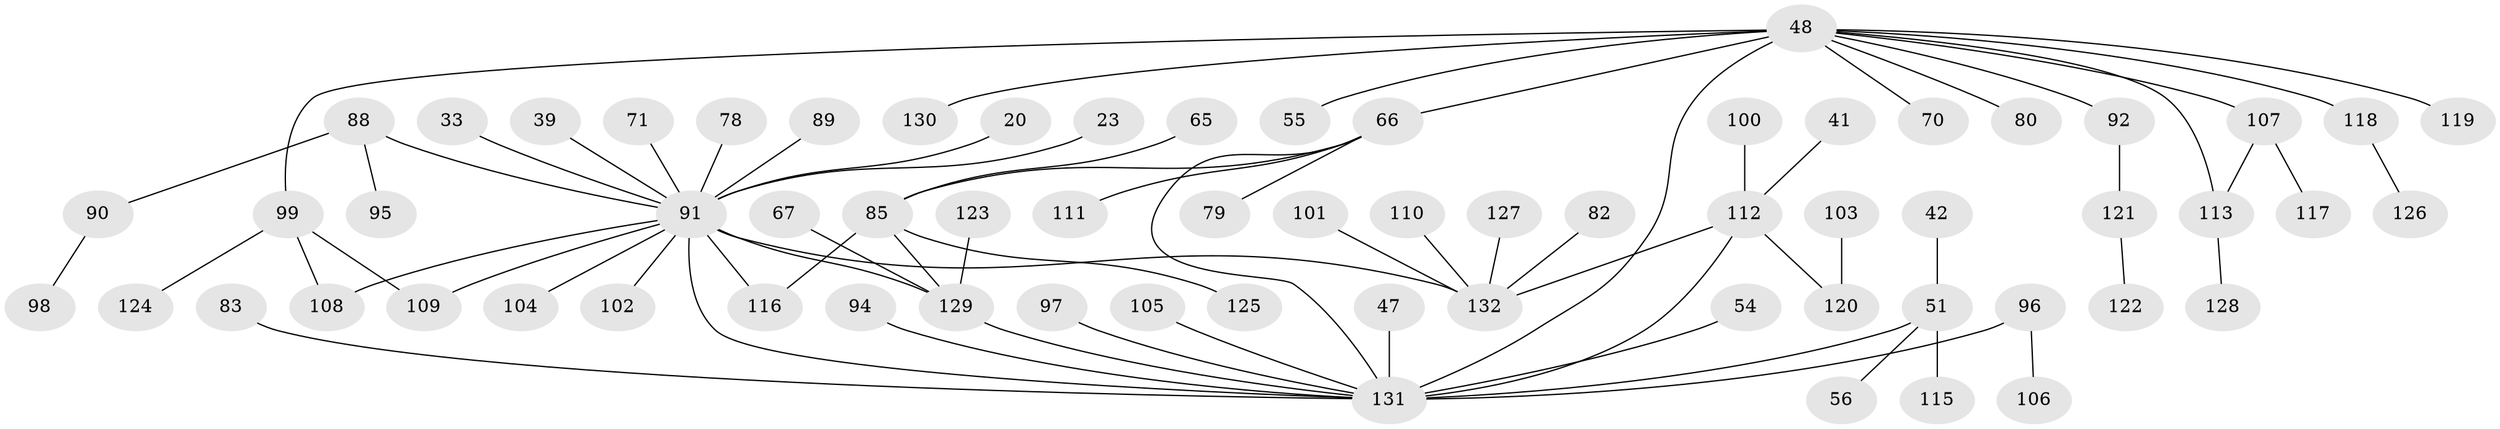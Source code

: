 // original degree distribution, {9: 0.007575757575757576, 5: 0.06060606060606061, 4: 0.10606060606060606, 3: 0.12121212121212122, 2: 0.25, 7: 0.015151515151515152, 1: 0.4318181818181818, 6: 0.007575757575757576}
// Generated by graph-tools (version 1.1) at 2025/41/03/09/25 04:41:16]
// undirected, 66 vertices, 73 edges
graph export_dot {
graph [start="1"]
  node [color=gray90,style=filled];
  20;
  23;
  33;
  39;
  41;
  42;
  47;
  48 [super="+29+25"];
  51 [super="+15"];
  54 [super="+12"];
  55;
  56;
  65 [super="+52"];
  66 [super="+38+63"];
  67;
  70;
  71 [super="+44"];
  78;
  79;
  80;
  82 [super="+64"];
  83;
  85 [super="+46"];
  88 [super="+68+75"];
  89;
  90 [super="+86"];
  91 [super="+17+9+8+27+81"];
  92;
  94;
  95;
  96 [super="+60"];
  97;
  98;
  99 [super="+32+35"];
  100 [super="+45"];
  101;
  102;
  103;
  104;
  105;
  106;
  107 [super="+87"];
  108;
  109 [super="+50"];
  110;
  111;
  112 [super="+6+43"];
  113 [super="+53+77"];
  115;
  116 [super="+72+93"];
  117;
  118;
  119;
  120 [super="+59+84"];
  121;
  122;
  123;
  124;
  125;
  126;
  127;
  128;
  129 [super="+18+28+26"];
  130;
  131 [super="+114+76+7"];
  132 [super="+24+58"];
  20 -- 91;
  23 -- 91;
  33 -- 91;
  39 -- 91;
  41 -- 112;
  42 -- 51;
  47 -- 131;
  48 -- 118;
  48 -- 92;
  48 -- 66 [weight=2];
  48 -- 130;
  48 -- 70;
  48 -- 80;
  48 -- 55;
  48 -- 119;
  48 -- 99;
  48 -- 131 [weight=2];
  48 -- 113;
  48 -- 107;
  51 -- 115;
  51 -- 56;
  51 -- 131 [weight=2];
  54 -- 131;
  65 -- 85;
  66 -- 85;
  66 -- 111;
  66 -- 79;
  66 -- 131;
  67 -- 129;
  71 -- 91;
  78 -- 91;
  82 -- 132;
  83 -- 131;
  85 -- 125;
  85 -- 129 [weight=2];
  85 -- 116;
  88 -- 91;
  88 -- 90;
  88 -- 95;
  89 -- 91;
  90 -- 98;
  91 -- 108;
  91 -- 132 [weight=2];
  91 -- 129 [weight=3];
  91 -- 116;
  91 -- 102;
  91 -- 104;
  91 -- 131 [weight=2];
  91 -- 109;
  92 -- 121;
  94 -- 131;
  96 -- 106;
  96 -- 131;
  97 -- 131;
  99 -- 109;
  99 -- 108;
  99 -- 124;
  100 -- 112;
  101 -- 132;
  103 -- 120;
  105 -- 131;
  107 -- 113;
  107 -- 117;
  110 -- 132;
  112 -- 132;
  112 -- 131 [weight=2];
  112 -- 120;
  113 -- 128;
  118 -- 126;
  121 -- 122;
  123 -- 129;
  127 -- 132;
  129 -- 131;
}
